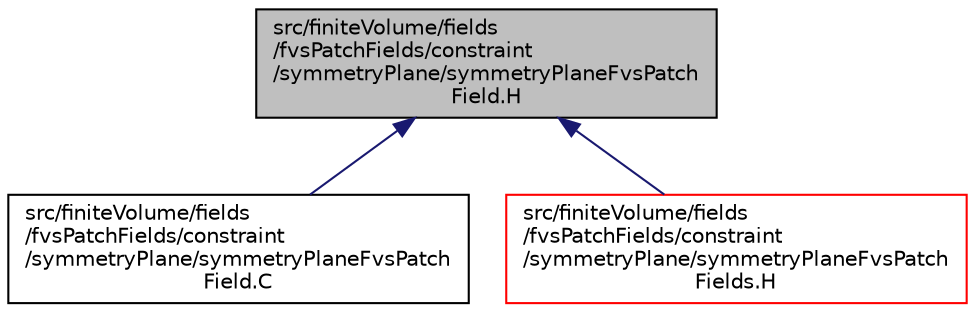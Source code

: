 digraph "src/finiteVolume/fields/fvsPatchFields/constraint/symmetryPlane/symmetryPlaneFvsPatchField.H"
{
  bgcolor="transparent";
  edge [fontname="Helvetica",fontsize="10",labelfontname="Helvetica",labelfontsize="10"];
  node [fontname="Helvetica",fontsize="10",shape=record];
  Node1 [label="src/finiteVolume/fields\l/fvsPatchFields/constraint\l/symmetryPlane/symmetryPlaneFvsPatch\lField.H",height=0.2,width=0.4,color="black", fillcolor="grey75", style="filled", fontcolor="black"];
  Node1 -> Node2 [dir="back",color="midnightblue",fontsize="10",style="solid",fontname="Helvetica"];
  Node2 [label="src/finiteVolume/fields\l/fvsPatchFields/constraint\l/symmetryPlane/symmetryPlaneFvsPatch\lField.C",height=0.2,width=0.4,color="black",URL="$a05740.html"];
  Node1 -> Node3 [dir="back",color="midnightblue",fontsize="10",style="solid",fontname="Helvetica"];
  Node3 [label="src/finiteVolume/fields\l/fvsPatchFields/constraint\l/symmetryPlane/symmetryPlaneFvsPatch\lFields.H",height=0.2,width=0.4,color="red",URL="$a05743.html"];
}
